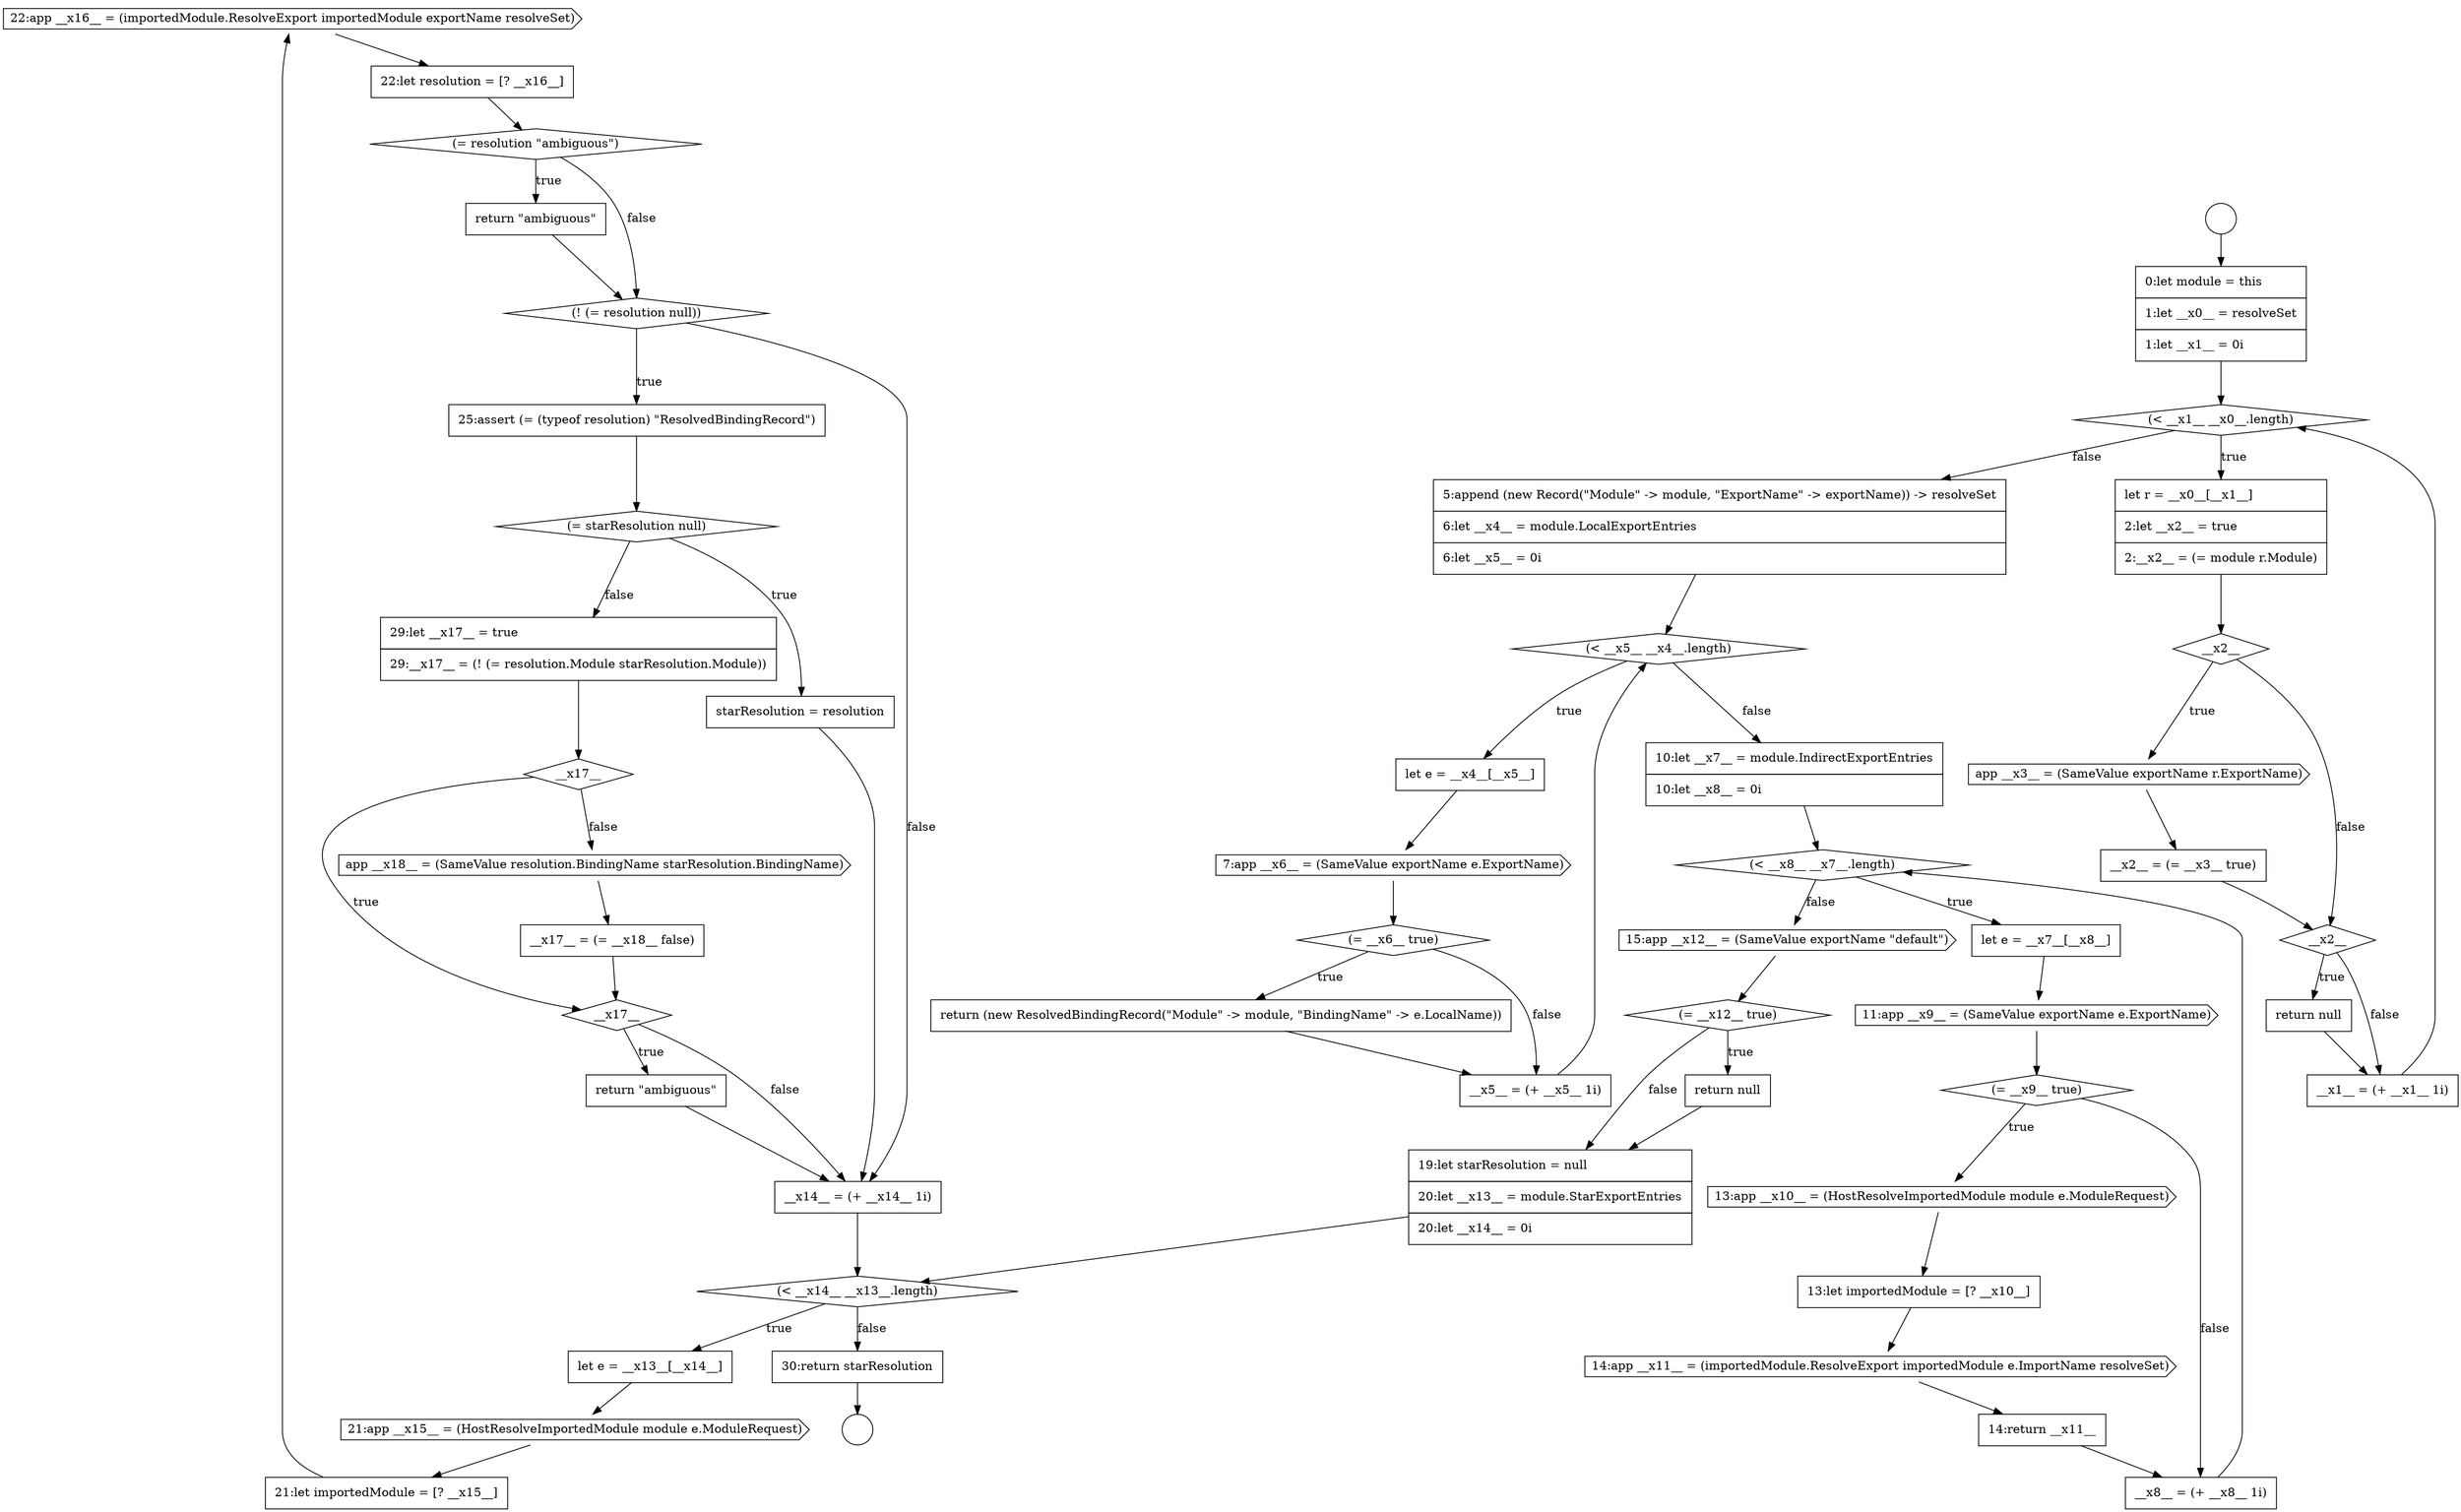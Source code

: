 digraph {
  node10542 [shape=cds, label=<<font color="black">22:app __x16__ = (importedModule.ResolveExport importedModule exportName resolveSet)</font>> color="black" fillcolor="white" style=filled]
  node10511 [shape=diamond, label=<<font color="black">__x2__</font>> color="black" fillcolor="white" style=filled]
  node10519 [shape=none, margin=0, label=<<font color="black">
    <table border="0" cellborder="1" cellspacing="0" cellpadding="10">
      <tr><td align="left">let e = __x4__[__x5__]</td></tr>
    </table>
  </font>> color="black" fillcolor="white" style=filled]
  node10506 [shape=circle label=" " color="black" fillcolor="white" style=filled]
  node10548 [shape=diamond, label=<<font color="black">(= starResolution null)</font>> color="black" fillcolor="white" style=filled]
  node10543 [shape=none, margin=0, label=<<font color="black">
    <table border="0" cellborder="1" cellspacing="0" cellpadding="10">
      <tr><td align="left">22:let resolution = [? __x16__]</td></tr>
    </table>
  </font>> color="black" fillcolor="white" style=filled]
  node10529 [shape=cds, label=<<font color="black">13:app __x10__ = (HostResolveImportedModule module e.ModuleRequest)</font>> color="black" fillcolor="white" style=filled]
  node10556 [shape=none, margin=0, label=<<font color="black">
    <table border="0" cellborder="1" cellspacing="0" cellpadding="10">
      <tr><td align="left">__x14__ = (+ __x14__ 1i)</td></tr>
    </table>
  </font>> color="black" fillcolor="white" style=filled]
  node10532 [shape=none, margin=0, label=<<font color="black">
    <table border="0" cellborder="1" cellspacing="0" cellpadding="10">
      <tr><td align="left">14:return __x11__</td></tr>
    </table>
  </font>> color="black" fillcolor="white" style=filled]
  node10517 [shape=none, margin=0, label=<<font color="black">
    <table border="0" cellborder="1" cellspacing="0" cellpadding="10">
      <tr><td align="left">5:append (new Record(&quot;Module&quot; -&gt; module, &quot;ExportName&quot; -&gt; exportName)) -&gt; resolveSet</td></tr>
      <tr><td align="left">6:let __x4__ = module.LocalExportEntries</td></tr>
      <tr><td align="left">6:let __x5__ = 0i</td></tr>
    </table>
  </font>> color="black" fillcolor="white" style=filled]
  node10509 [shape=diamond, label=<<font color="black">(&lt; __x1__ __x0__.length)</font>> color="black" fillcolor="white" style=filled]
  node10546 [shape=diamond, label=<<font color="black">(! (= resolution null))</font>> color="black" fillcolor="white" style=filled]
  node10512 [shape=cds, label=<<font color="black">app __x3__ = (SameValue exportName r.ExportName)</font>> color="black" fillcolor="white" style=filled]
  node10515 [shape=none, margin=0, label=<<font color="black">
    <table border="0" cellborder="1" cellspacing="0" cellpadding="10">
      <tr><td align="left">return null</td></tr>
    </table>
  </font>> color="black" fillcolor="white" style=filled]
  node10520 [shape=cds, label=<<font color="black">7:app __x6__ = (SameValue exportName e.ExportName)</font>> color="black" fillcolor="white" style=filled]
  node10507 [shape=circle label=" " color="black" fillcolor="white" style=filled]
  node10545 [shape=none, margin=0, label=<<font color="black">
    <table border="0" cellborder="1" cellspacing="0" cellpadding="10">
      <tr><td align="left">return &quot;ambiguous&quot;</td></tr>
    </table>
  </font>> color="black" fillcolor="white" style=filled]
  node10530 [shape=none, margin=0, label=<<font color="black">
    <table border="0" cellborder="1" cellspacing="0" cellpadding="10">
      <tr><td align="left">13:let importedModule = [? __x10__]</td></tr>
    </table>
  </font>> color="black" fillcolor="white" style=filled]
  node10534 [shape=cds, label=<<font color="black">15:app __x12__ = (SameValue exportName &quot;default&quot;)</font>> color="black" fillcolor="white" style=filled]
  node10516 [shape=none, margin=0, label=<<font color="black">
    <table border="0" cellborder="1" cellspacing="0" cellpadding="10">
      <tr><td align="left">__x1__ = (+ __x1__ 1i)</td></tr>
    </table>
  </font>> color="black" fillcolor="white" style=filled]
  node10555 [shape=none, margin=0, label=<<font color="black">
    <table border="0" cellborder="1" cellspacing="0" cellpadding="10">
      <tr><td align="left">return &quot;ambiguous&quot;</td></tr>
    </table>
  </font>> color="black" fillcolor="white" style=filled]
  node10527 [shape=cds, label=<<font color="black">11:app __x9__ = (SameValue exportName e.ExportName)</font>> color="black" fillcolor="white" style=filled]
  node10551 [shape=diamond, label=<<font color="black">__x17__</font>> color="black" fillcolor="white" style=filled]
  node10538 [shape=diamond, label=<<font color="black">(&lt; __x14__ __x13__.length)</font>> color="black" fillcolor="white" style=filled]
  node10523 [shape=none, margin=0, label=<<font color="black">
    <table border="0" cellborder="1" cellspacing="0" cellpadding="10">
      <tr><td align="left">__x5__ = (+ __x5__ 1i)</td></tr>
    </table>
  </font>> color="black" fillcolor="white" style=filled]
  node10528 [shape=diamond, label=<<font color="black">(= __x9__ true)</font>> color="black" fillcolor="white" style=filled]
  node10539 [shape=none, margin=0, label=<<font color="black">
    <table border="0" cellborder="1" cellspacing="0" cellpadding="10">
      <tr><td align="left">let e = __x13__[__x14__]</td></tr>
    </table>
  </font>> color="black" fillcolor="white" style=filled]
  node10518 [shape=diamond, label=<<font color="black">(&lt; __x5__ __x4__.length)</font>> color="black" fillcolor="white" style=filled]
  node10533 [shape=none, margin=0, label=<<font color="black">
    <table border="0" cellborder="1" cellspacing="0" cellpadding="10">
      <tr><td align="left">__x8__ = (+ __x8__ 1i)</td></tr>
    </table>
  </font>> color="black" fillcolor="white" style=filled]
  node10550 [shape=none, margin=0, label=<<font color="black">
    <table border="0" cellborder="1" cellspacing="0" cellpadding="10">
      <tr><td align="left">29:let __x17__ = true</td></tr>
      <tr><td align="left">29:__x17__ = (! (= resolution.Module starResolution.Module))</td></tr>
    </table>
  </font>> color="black" fillcolor="white" style=filled]
  node10513 [shape=none, margin=0, label=<<font color="black">
    <table border="0" cellborder="1" cellspacing="0" cellpadding="10">
      <tr><td align="left">__x2__ = (= __x3__ true)</td></tr>
    </table>
  </font>> color="black" fillcolor="white" style=filled]
  node10510 [shape=none, margin=0, label=<<font color="black">
    <table border="0" cellborder="1" cellspacing="0" cellpadding="10">
      <tr><td align="left">let r = __x0__[__x1__]</td></tr>
      <tr><td align="left">2:let __x2__ = true</td></tr>
      <tr><td align="left">2:__x2__ = (= module r.Module)</td></tr>
    </table>
  </font>> color="black" fillcolor="white" style=filled]
  node10524 [shape=none, margin=0, label=<<font color="black">
    <table border="0" cellborder="1" cellspacing="0" cellpadding="10">
      <tr><td align="left">10:let __x7__ = module.IndirectExportEntries</td></tr>
      <tr><td align="left">10:let __x8__ = 0i</td></tr>
    </table>
  </font>> color="black" fillcolor="white" style=filled]
  node10547 [shape=none, margin=0, label=<<font color="black">
    <table border="0" cellborder="1" cellspacing="0" cellpadding="10">
      <tr><td align="left">25:assert (= (typeof resolution) &quot;ResolvedBindingRecord&quot;)</td></tr>
    </table>
  </font>> color="black" fillcolor="white" style=filled]
  node10557 [shape=none, margin=0, label=<<font color="black">
    <table border="0" cellborder="1" cellspacing="0" cellpadding="10">
      <tr><td align="left">30:return starResolution</td></tr>
    </table>
  </font>> color="black" fillcolor="white" style=filled]
  node10525 [shape=diamond, label=<<font color="black">(&lt; __x8__ __x7__.length)</font>> color="black" fillcolor="white" style=filled]
  node10549 [shape=none, margin=0, label=<<font color="black">
    <table border="0" cellborder="1" cellspacing="0" cellpadding="10">
      <tr><td align="left">starResolution = resolution</td></tr>
    </table>
  </font>> color="black" fillcolor="white" style=filled]
  node10514 [shape=diamond, label=<<font color="black">__x2__</font>> color="black" fillcolor="white" style=filled]
  node10544 [shape=diamond, label=<<font color="black">(= resolution &quot;ambiguous&quot;)</font>> color="black" fillcolor="white" style=filled]
  node10540 [shape=cds, label=<<font color="black">21:app __x15__ = (HostResolveImportedModule module e.ModuleRequest)</font>> color="black" fillcolor="white" style=filled]
  node10553 [shape=none, margin=0, label=<<font color="black">
    <table border="0" cellborder="1" cellspacing="0" cellpadding="10">
      <tr><td align="left">__x17__ = (= __x18__ false)</td></tr>
    </table>
  </font>> color="black" fillcolor="white" style=filled]
  node10521 [shape=diamond, label=<<font color="black">(= __x6__ true)</font>> color="black" fillcolor="white" style=filled]
  node10536 [shape=none, margin=0, label=<<font color="black">
    <table border="0" cellborder="1" cellspacing="0" cellpadding="10">
      <tr><td align="left">return null</td></tr>
    </table>
  </font>> color="black" fillcolor="white" style=filled]
  node10531 [shape=cds, label=<<font color="black">14:app __x11__ = (importedModule.ResolveExport importedModule e.ImportName resolveSet)</font>> color="black" fillcolor="white" style=filled]
  node10526 [shape=none, margin=0, label=<<font color="black">
    <table border="0" cellborder="1" cellspacing="0" cellpadding="10">
      <tr><td align="left">let e = __x7__[__x8__]</td></tr>
    </table>
  </font>> color="black" fillcolor="white" style=filled]
  node10508 [shape=none, margin=0, label=<<font color="black">
    <table border="0" cellborder="1" cellspacing="0" cellpadding="10">
      <tr><td align="left">0:let module = this</td></tr>
      <tr><td align="left">1:let __x0__ = resolveSet</td></tr>
      <tr><td align="left">1:let __x1__ = 0i</td></tr>
    </table>
  </font>> color="black" fillcolor="white" style=filled]
  node10541 [shape=none, margin=0, label=<<font color="black">
    <table border="0" cellborder="1" cellspacing="0" cellpadding="10">
      <tr><td align="left">21:let importedModule = [? __x15__]</td></tr>
    </table>
  </font>> color="black" fillcolor="white" style=filled]
  node10554 [shape=diamond, label=<<font color="black">__x17__</font>> color="black" fillcolor="white" style=filled]
  node10535 [shape=diamond, label=<<font color="black">(= __x12__ true)</font>> color="black" fillcolor="white" style=filled]
  node10552 [shape=cds, label=<<font color="black">app __x18__ = (SameValue resolution.BindingName starResolution.BindingName)</font>> color="black" fillcolor="white" style=filled]
  node10522 [shape=none, margin=0, label=<<font color="black">
    <table border="0" cellborder="1" cellspacing="0" cellpadding="10">
      <tr><td align="left">return (new ResolvedBindingRecord(&quot;Module&quot; -&gt; module, &quot;BindingName&quot; -&gt; e.LocalName))</td></tr>
    </table>
  </font>> color="black" fillcolor="white" style=filled]
  node10537 [shape=none, margin=0, label=<<font color="black">
    <table border="0" cellborder="1" cellspacing="0" cellpadding="10">
      <tr><td align="left">19:let starResolution = null</td></tr>
      <tr><td align="left">20:let __x13__ = module.StarExportEntries</td></tr>
      <tr><td align="left">20:let __x14__ = 0i</td></tr>
    </table>
  </font>> color="black" fillcolor="white" style=filled]
  node10514 -> node10515 [label=<<font color="black">true</font>> color="black"]
  node10514 -> node10516 [label=<<font color="black">false</font>> color="black"]
  node10534 -> node10535 [ color="black"]
  node10551 -> node10554 [label=<<font color="black">true</font>> color="black"]
  node10551 -> node10552 [label=<<font color="black">false</font>> color="black"]
  node10529 -> node10530 [ color="black"]
  node10547 -> node10548 [ color="black"]
  node10523 -> node10518 [ color="black"]
  node10530 -> node10531 [ color="black"]
  node10539 -> node10540 [ color="black"]
  node10553 -> node10554 [ color="black"]
  node10537 -> node10538 [ color="black"]
  node10546 -> node10547 [label=<<font color="black">true</font>> color="black"]
  node10546 -> node10556 [label=<<font color="black">false</font>> color="black"]
  node10549 -> node10556 [ color="black"]
  node10511 -> node10512 [label=<<font color="black">true</font>> color="black"]
  node10511 -> node10514 [label=<<font color="black">false</font>> color="black"]
  node10538 -> node10539 [label=<<font color="black">true</font>> color="black"]
  node10538 -> node10557 [label=<<font color="black">false</font>> color="black"]
  node10548 -> node10549 [label=<<font color="black">true</font>> color="black"]
  node10548 -> node10550 [label=<<font color="black">false</font>> color="black"]
  node10536 -> node10537 [ color="black"]
  node10506 -> node10508 [ color="black"]
  node10543 -> node10544 [ color="black"]
  node10550 -> node10551 [ color="black"]
  node10528 -> node10529 [label=<<font color="black">true</font>> color="black"]
  node10528 -> node10533 [label=<<font color="black">false</font>> color="black"]
  node10509 -> node10510 [label=<<font color="black">true</font>> color="black"]
  node10509 -> node10517 [label=<<font color="black">false</font>> color="black"]
  node10540 -> node10541 [ color="black"]
  node10554 -> node10555 [label=<<font color="black">true</font>> color="black"]
  node10554 -> node10556 [label=<<font color="black">false</font>> color="black"]
  node10557 -> node10507 [ color="black"]
  node10531 -> node10532 [ color="black"]
  node10520 -> node10521 [ color="black"]
  node10513 -> node10514 [ color="black"]
  node10515 -> node10516 [ color="black"]
  node10525 -> node10526 [label=<<font color="black">true</font>> color="black"]
  node10525 -> node10534 [label=<<font color="black">false</font>> color="black"]
  node10541 -> node10542 [ color="black"]
  node10526 -> node10527 [ color="black"]
  node10552 -> node10553 [ color="black"]
  node10532 -> node10533 [ color="black"]
  node10533 -> node10525 [ color="black"]
  node10544 -> node10545 [label=<<font color="black">true</font>> color="black"]
  node10544 -> node10546 [label=<<font color="black">false</font>> color="black"]
  node10522 -> node10523 [ color="black"]
  node10555 -> node10556 [ color="black"]
  node10510 -> node10511 [ color="black"]
  node10535 -> node10536 [label=<<font color="black">true</font>> color="black"]
  node10535 -> node10537 [label=<<font color="black">false</font>> color="black"]
  node10508 -> node10509 [ color="black"]
  node10542 -> node10543 [ color="black"]
  node10556 -> node10538 [ color="black"]
  node10527 -> node10528 [ color="black"]
  node10545 -> node10546 [ color="black"]
  node10517 -> node10518 [ color="black"]
  node10521 -> node10522 [label=<<font color="black">true</font>> color="black"]
  node10521 -> node10523 [label=<<font color="black">false</font>> color="black"]
  node10518 -> node10519 [label=<<font color="black">true</font>> color="black"]
  node10518 -> node10524 [label=<<font color="black">false</font>> color="black"]
  node10512 -> node10513 [ color="black"]
  node10524 -> node10525 [ color="black"]
  node10519 -> node10520 [ color="black"]
  node10516 -> node10509 [ color="black"]
}

